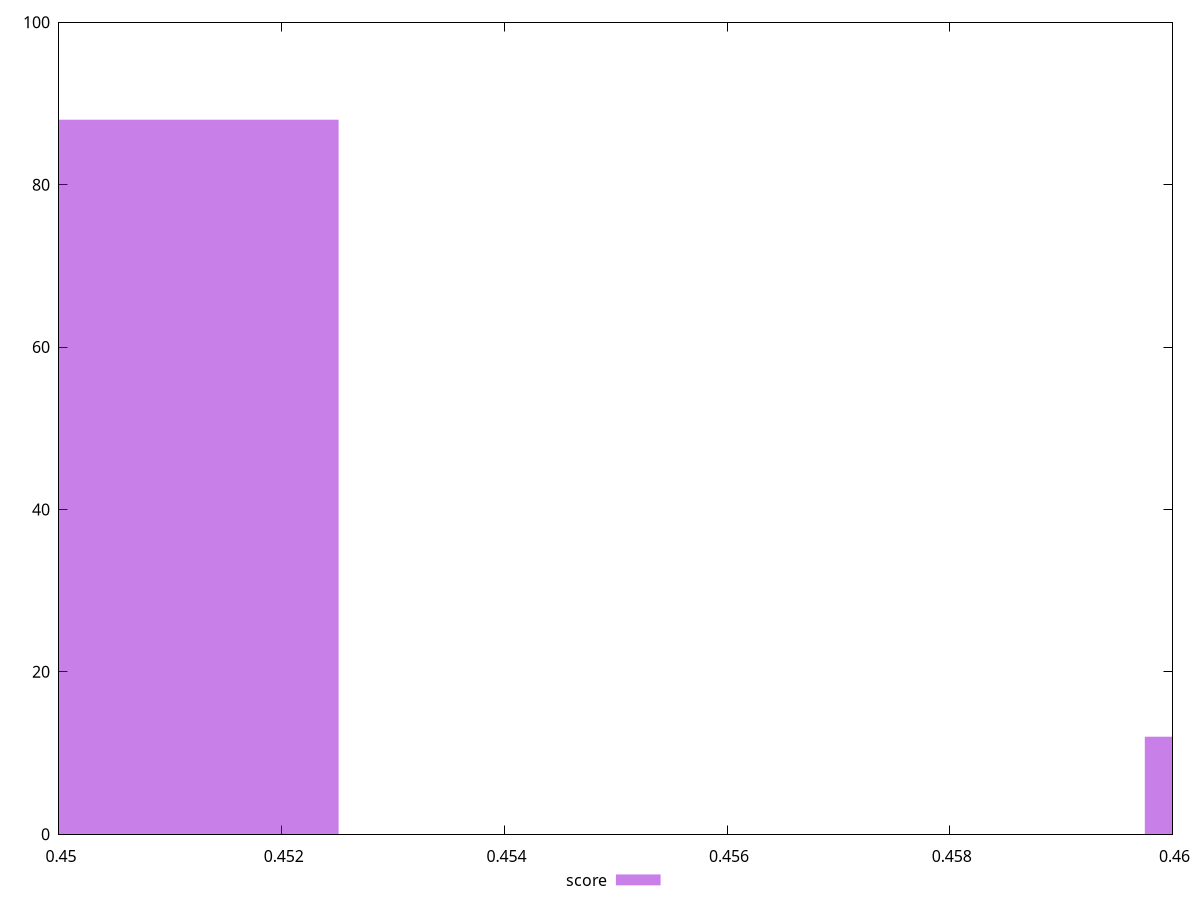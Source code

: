 reset

$score <<EOF
0.448891017191517 88
0.4633713725847918 12
EOF

set key outside below
set boxwidth 0.0072401776966373715
set xrange [0.45:0.46]
set yrange [0:100]
set trange [0:100]
set style fill transparent solid 0.5 noborder
set terminal svg size 640, 490 enhanced background rgb 'white'
set output "reports/report_00031_2021-02-24T23-18-18.084Z/uses-rel-preload/samples/agenda/score/histogram.svg"

plot $score title "score" with boxes

reset
